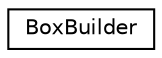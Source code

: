 digraph "Graphical Class Hierarchy"
{
 // LATEX_PDF_SIZE
  edge [fontname="Helvetica",fontsize="10",labelfontname="Helvetica",labelfontsize="10"];
  node [fontname="Helvetica",fontsize="10",shape=record];
  rankdir="LR";
  Node0 [label="BoxBuilder",height=0.2,width=0.4,color="black", fillcolor="white", style="filled",URL="$class_box_builder.html",tooltip=" "];
}
